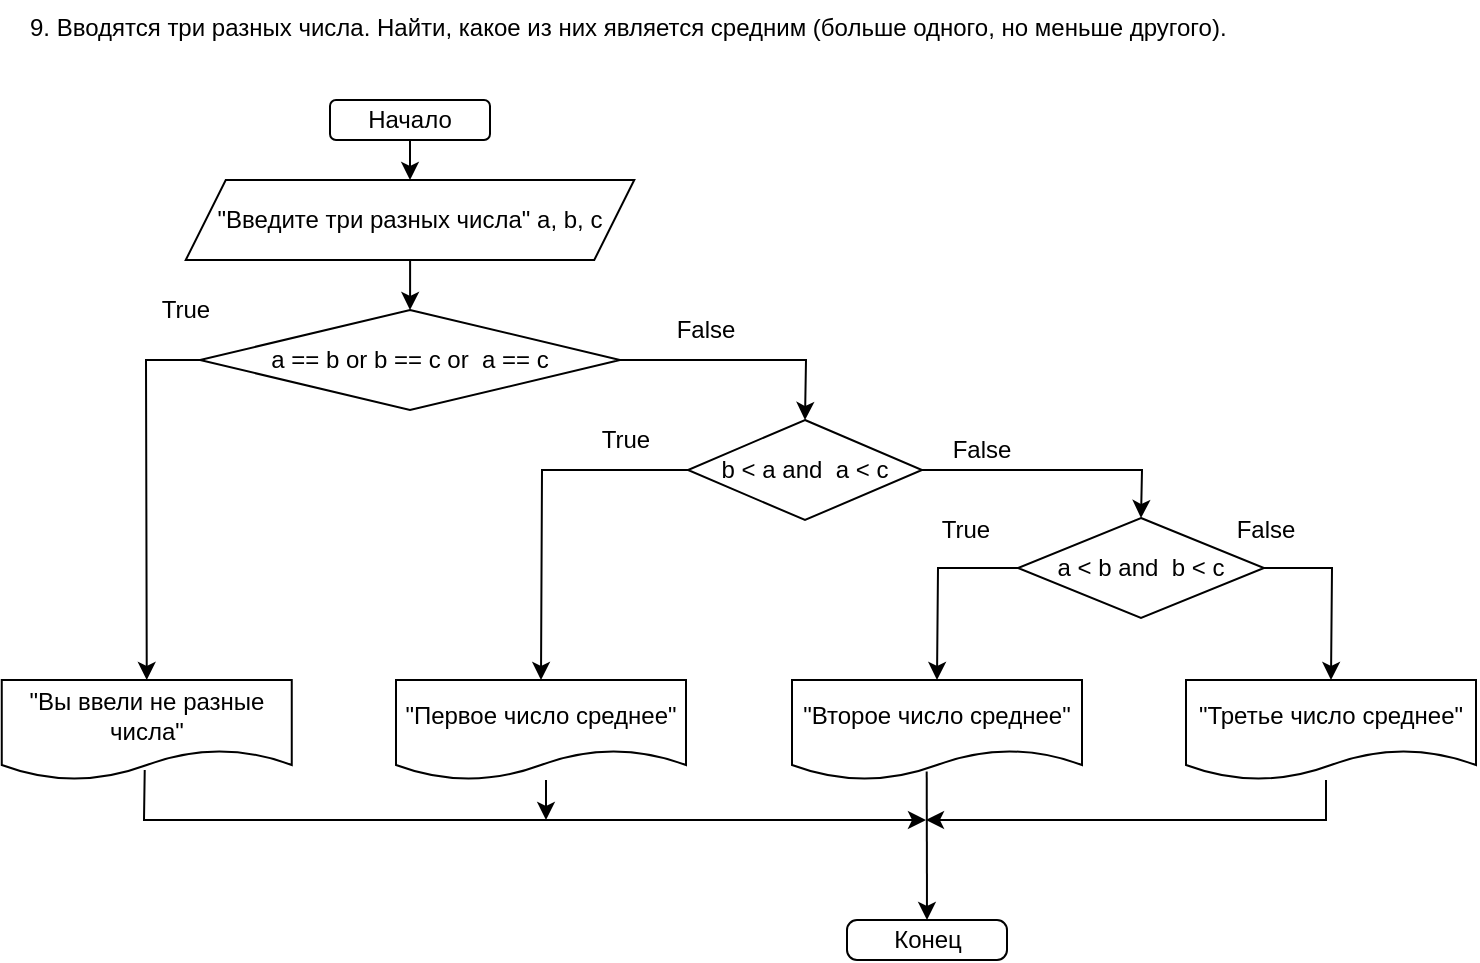 <mxfile version="17.4.6" type="device"><diagram id="zISxnx_tDoDx4lW-wR7v" name="Страница 1"><mxGraphModel dx="2370" dy="1205" grid="1" gridSize="10" guides="1" tooltips="1" connect="1" arrows="1" fold="1" page="1" pageScale="1" pageWidth="827" pageHeight="1169" math="0" shadow="0"><root><mxCell id="0"/><mxCell id="1" parent="0"/><mxCell id="2M9kgW-g-qbpn2OgurWe-2" value="Начало" style="rounded=1;whiteSpace=wrap;html=1;" parent="1" vertex="1"><mxGeometry x="212" y="80" width="80" height="20" as="geometry"/></mxCell><mxCell id="4Kf5hgN2pV6q_eX6LDPb-21" value="" style="edgeStyle=orthogonalEdgeStyle;rounded=0;orthogonalLoop=1;jettySize=auto;html=1;" edge="1" parent="1" source="2M9kgW-g-qbpn2OgurWe-3" target="4Kf5hgN2pV6q_eX6LDPb-20"><mxGeometry relative="1" as="geometry"/></mxCell><mxCell id="2M9kgW-g-qbpn2OgurWe-3" value="&quot;Введите три разных числа&quot; a, b, c" style="shape=parallelogram;perimeter=parallelogramPerimeter;whiteSpace=wrap;html=1;fixedSize=1;" parent="1" vertex="1"><mxGeometry x="139.88" y="120" width="224.25" height="40" as="geometry"/></mxCell><mxCell id="2M9kgW-g-qbpn2OgurWe-9" value="&quot;Вы ввели не разные числа&quot;" style="shape=document;whiteSpace=wrap;html=1;boundedLbl=1;" parent="1" vertex="1"><mxGeometry x="47.88" y="370" width="145" height="50" as="geometry"/></mxCell><mxCell id="2M9kgW-g-qbpn2OgurWe-13" value="Конец" style="rounded=1;whiteSpace=wrap;html=1;arcSize=25;" parent="1" vertex="1"><mxGeometry x="470.5" y="490" width="80" height="20" as="geometry"/></mxCell><mxCell id="2M9kgW-g-qbpn2OgurWe-15" value="" style="endArrow=classic;html=1;rounded=0;exitX=0.5;exitY=1;exitDx=0;exitDy=0;entryX=0.5;entryY=0;entryDx=0;entryDy=0;" parent="1" source="2M9kgW-g-qbpn2OgurWe-2" target="2M9kgW-g-qbpn2OgurWe-3" edge="1"><mxGeometry width="50" height="50" relative="1" as="geometry"><mxPoint x="342" y="330" as="sourcePoint"/><mxPoint x="392" y="280" as="targetPoint"/></mxGeometry></mxCell><mxCell id="4Kf5hgN2pV6q_eX6LDPb-6" value="&quot;Первое число среднее&quot;" style="shape=document;whiteSpace=wrap;html=1;boundedLbl=1;" vertex="1" parent="1"><mxGeometry x="245" y="370" width="145" height="50" as="geometry"/></mxCell><mxCell id="4Kf5hgN2pV6q_eX6LDPb-7" value="b &amp;lt; a and&amp;nbsp; a &amp;lt; c" style="rhombus;whiteSpace=wrap;html=1;rounded=0;" vertex="1" parent="1"><mxGeometry x="391" y="240" width="117" height="50" as="geometry"/></mxCell><mxCell id="4Kf5hgN2pV6q_eX6LDPb-9" value="" style="endArrow=classic;html=1;rounded=0;exitX=0;exitY=0.5;exitDx=0;exitDy=0;entryX=0.5;entryY=0;entryDx=0;entryDy=0;" edge="1" parent="1" source="4Kf5hgN2pV6q_eX6LDPb-20" target="2M9kgW-g-qbpn2OgurWe-9"><mxGeometry width="50" height="50" relative="1" as="geometry"><mxPoint x="450" y="290" as="sourcePoint"/><mxPoint x="500" y="240" as="targetPoint"/><Array as="points"><mxPoint x="120" y="210"/></Array></mxGeometry></mxCell><mxCell id="4Kf5hgN2pV6q_eX6LDPb-13" value="True" style="text;html=1;strokeColor=none;fillColor=none;align=center;verticalAlign=middle;whiteSpace=wrap;rounded=0;" vertex="1" parent="1"><mxGeometry x="330" y="235" width="60" height="30" as="geometry"/></mxCell><mxCell id="4Kf5hgN2pV6q_eX6LDPb-14" value="False" style="text;html=1;strokeColor=none;fillColor=none;align=center;verticalAlign=middle;whiteSpace=wrap;rounded=0;" vertex="1" parent="1"><mxGeometry x="508" y="240" width="60" height="30" as="geometry"/></mxCell><mxCell id="4Kf5hgN2pV6q_eX6LDPb-19" value="9. Вводятся три разных числа. Найти, какое из них является средним (больше одного, но меньше другого)." style="text;whiteSpace=wrap;html=1;" vertex="1" parent="1"><mxGeometry x="60" y="30" width="620" height="40" as="geometry"/></mxCell><mxCell id="4Kf5hgN2pV6q_eX6LDPb-20" value="a == b or b == c or&amp;nbsp; a == c" style="rhombus;whiteSpace=wrap;html=1;" vertex="1" parent="1"><mxGeometry x="147" y="185" width="210" height="50" as="geometry"/></mxCell><mxCell id="4Kf5hgN2pV6q_eX6LDPb-22" value="&quot;Второе число среднее&quot;" style="shape=document;whiteSpace=wrap;html=1;boundedLbl=1;" vertex="1" parent="1"><mxGeometry x="443" y="370" width="145" height="50" as="geometry"/></mxCell><mxCell id="4Kf5hgN2pV6q_eX6LDPb-23" value="&quot;Третье число среднее&quot;" style="shape=document;whiteSpace=wrap;html=1;boundedLbl=1;" vertex="1" parent="1"><mxGeometry x="640" y="370" width="145" height="50" as="geometry"/></mxCell><mxCell id="4Kf5hgN2pV6q_eX6LDPb-25" value="a &amp;lt; b and&amp;nbsp; b &amp;lt; c" style="rhombus;whiteSpace=wrap;html=1;rounded=0;" vertex="1" parent="1"><mxGeometry x="556" y="289" width="123" height="50" as="geometry"/></mxCell><mxCell id="4Kf5hgN2pV6q_eX6LDPb-26" value="" style="endArrow=classic;html=1;rounded=0;exitX=0;exitY=0.5;exitDx=0;exitDy=0;entryX=0.5;entryY=0;entryDx=0;entryDy=0;" edge="1" parent="1" source="4Kf5hgN2pV6q_eX6LDPb-7" target="4Kf5hgN2pV6q_eX6LDPb-6"><mxGeometry width="50" height="50" relative="1" as="geometry"><mxPoint x="212" y="340" as="sourcePoint"/><mxPoint x="262" y="290" as="targetPoint"/><Array as="points"><mxPoint x="318" y="265"/></Array></mxGeometry></mxCell><mxCell id="4Kf5hgN2pV6q_eX6LDPb-27" value="" style="endArrow=classic;html=1;rounded=0;exitX=0;exitY=0.5;exitDx=0;exitDy=0;entryX=0.5;entryY=0;entryDx=0;entryDy=0;" edge="1" parent="1" source="4Kf5hgN2pV6q_eX6LDPb-25" target="4Kf5hgN2pV6q_eX6LDPb-22"><mxGeometry width="50" height="50" relative="1" as="geometry"><mxPoint x="364.13" y="350" as="sourcePoint"/><mxPoint x="414.13" y="300" as="targetPoint"/><Array as="points"><mxPoint x="516" y="314"/></Array></mxGeometry></mxCell><mxCell id="4Kf5hgN2pV6q_eX6LDPb-28" value="" style="endArrow=classic;html=1;rounded=0;exitX=1;exitY=0.5;exitDx=0;exitDy=0;entryX=0.5;entryY=0;entryDx=0;entryDy=0;" edge="1" parent="1" source="4Kf5hgN2pV6q_eX6LDPb-25" target="4Kf5hgN2pV6q_eX6LDPb-23"><mxGeometry width="50" height="50" relative="1" as="geometry"><mxPoint x="740" y="270" as="sourcePoint"/><mxPoint x="790" y="220" as="targetPoint"/><Array as="points"><mxPoint x="713" y="314"/></Array></mxGeometry></mxCell><mxCell id="4Kf5hgN2pV6q_eX6LDPb-30" value="" style="endArrow=classic;html=1;rounded=0;exitX=1;exitY=0.5;exitDx=0;exitDy=0;entryX=0.5;entryY=0;entryDx=0;entryDy=0;" edge="1" parent="1" source="4Kf5hgN2pV6q_eX6LDPb-7" target="4Kf5hgN2pV6q_eX6LDPb-25"><mxGeometry width="50" height="50" relative="1" as="geometry"><mxPoint x="440" y="230" as="sourcePoint"/><mxPoint x="490" y="180" as="targetPoint"/><Array as="points"><mxPoint x="618" y="265"/></Array></mxGeometry></mxCell><mxCell id="4Kf5hgN2pV6q_eX6LDPb-31" value="" style="endArrow=classic;html=1;rounded=0;exitX=1;exitY=0.5;exitDx=0;exitDy=0;entryX=0.5;entryY=0;entryDx=0;entryDy=0;" edge="1" parent="1" source="4Kf5hgN2pV6q_eX6LDPb-20" target="4Kf5hgN2pV6q_eX6LDPb-7"><mxGeometry width="50" height="50" relative="1" as="geometry"><mxPoint x="390" y="230" as="sourcePoint"/><mxPoint x="440" y="180" as="targetPoint"/><Array as="points"><mxPoint x="450" y="210"/></Array></mxGeometry></mxCell><mxCell id="4Kf5hgN2pV6q_eX6LDPb-32" value="True" style="text;html=1;strokeColor=none;fillColor=none;align=center;verticalAlign=middle;whiteSpace=wrap;rounded=0;" vertex="1" parent="1"><mxGeometry x="110" y="170" width="60" height="30" as="geometry"/></mxCell><mxCell id="4Kf5hgN2pV6q_eX6LDPb-33" value="False" style="text;html=1;strokeColor=none;fillColor=none;align=center;verticalAlign=middle;whiteSpace=wrap;rounded=0;" vertex="1" parent="1"><mxGeometry x="370" y="180" width="60" height="30" as="geometry"/></mxCell><mxCell id="4Kf5hgN2pV6q_eX6LDPb-34" value="True" style="text;html=1;strokeColor=none;fillColor=none;align=center;verticalAlign=middle;whiteSpace=wrap;rounded=0;" vertex="1" parent="1"><mxGeometry x="500" y="280" width="60" height="30" as="geometry"/></mxCell><mxCell id="4Kf5hgN2pV6q_eX6LDPb-35" value="False" style="text;html=1;strokeColor=none;fillColor=none;align=center;verticalAlign=middle;whiteSpace=wrap;rounded=0;" vertex="1" parent="1"><mxGeometry x="650" y="280" width="60" height="30" as="geometry"/></mxCell><mxCell id="4Kf5hgN2pV6q_eX6LDPb-36" value="" style="endArrow=classic;html=1;rounded=0;exitX=0.499;exitY=0.916;exitDx=0;exitDy=0;exitPerimeter=0;entryX=0.5;entryY=0;entryDx=0;entryDy=0;" edge="1" parent="1" target="2M9kgW-g-qbpn2OgurWe-13"><mxGeometry width="50" height="50" relative="1" as="geometry"><mxPoint x="510.355" y="415.8" as="sourcePoint"/><mxPoint x="575" y="420" as="targetPoint"/></mxGeometry></mxCell><mxCell id="4Kf5hgN2pV6q_eX6LDPb-37" value="" style="endArrow=classic;html=1;rounded=0;exitX=0.493;exitY=0.9;exitDx=0;exitDy=0;exitPerimeter=0;" edge="1" parent="1" source="2M9kgW-g-qbpn2OgurWe-9"><mxGeometry width="50" height="50" relative="1" as="geometry"><mxPoint x="120" y="430" as="sourcePoint"/><mxPoint x="510" y="440" as="targetPoint"/><Array as="points"><mxPoint x="119" y="440"/></Array></mxGeometry></mxCell><mxCell id="4Kf5hgN2pV6q_eX6LDPb-38" value="" style="endArrow=classic;html=1;rounded=0;" edge="1" parent="1"><mxGeometry width="50" height="50" relative="1" as="geometry"><mxPoint x="320" y="420" as="sourcePoint"/><mxPoint x="320" y="440" as="targetPoint"/></mxGeometry></mxCell><mxCell id="4Kf5hgN2pV6q_eX6LDPb-39" value="" style="endArrow=classic;html=1;rounded=0;" edge="1" parent="1"><mxGeometry width="50" height="50" relative="1" as="geometry"><mxPoint x="710" y="420" as="sourcePoint"/><mxPoint x="510" y="440" as="targetPoint"/><Array as="points"><mxPoint x="710" y="440"/></Array></mxGeometry></mxCell></root></mxGraphModel></diagram></mxfile>